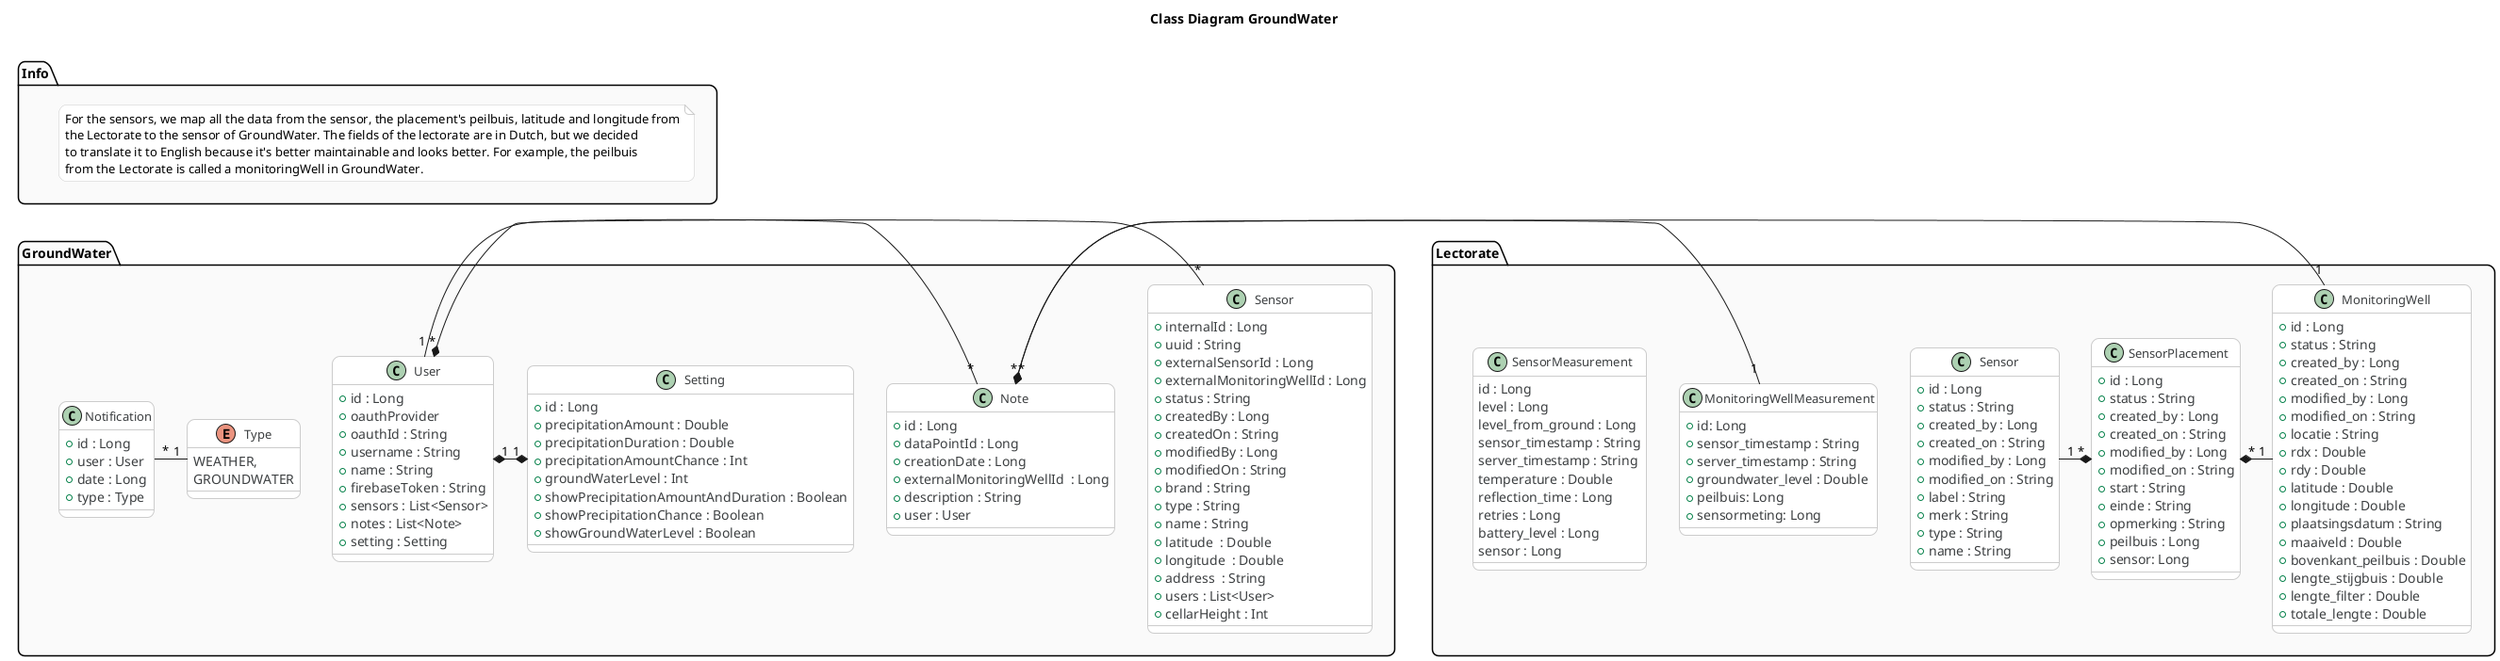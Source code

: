 @startuml

title Class Diagram GroundWater\n
skinparam class {
    BorderColor CCC
    BackgroundColor white
}

skinparam roundCorner 15
skinparam ClassBorderThickness 1
skinparam ClassFontSize 13
skinparam ClassAttributeFontColor #3c3f41
skinparam CircledCharacterRadius 10
skinparam CircledCharacterFontSize 14
skinparam Shadowing false
skinparam NoteBackgroundColor white
skinparam NoteBorderColor #ccc

Package Info #fafafa/fafafa {
}
Package GroundWater #fafafa/fafafa {
}
Package Lectorate #fafafa/fafafa {
}

namespace Info {
	note as testt
		For the sensors, we map all the data from the sensor, the placement's peilbuis, latitude and longitude from
		the Lectorate to the sensor of GroundWater. The fields of the lectorate are in Dutch, but we decided
		to translate it to English because it's better maintainable and looks better. For example, the peilbuis
		from the Lectorate is called a monitoringWell in GroundWater.
	end note
}

namespace GroundWater {
  class GroundWater.Sensor {
	  + internalId : Long
	  + uuid : String
	  + externalSensorId : Long
	  + externalMonitoringWellId : Long
	  + status : String
	  + createdBy : Long
	  + createdOn : String
	  + modifiedBy : Long
	  + modifiedOn : String
	  + brand : String
	  + type : String
	  + name : String
	  + latitude  : Double
	  + longitude  : Double
	  + address  : String
	  + users : List<User>
	  + cellarHeight : Int
  }

  class GroundWater.User {
  	  + id : Long
  	  + oauthProvider
  	  + oauthId : String
  	  + username : String
  	  + name : String
  	  + firebaseToken : String
  	  + sensors : List<Sensor>
  	  + notes : List<Note>
  	  + setting : Setting
  }

  class GroundWater.Note {
	  + id : Long
	  + dataPointId : Long
	  + creationDate : Long
	  + externalMonitoringWellId  : Long
	  + description : String
	  + user : User
  }

  class GroundWater.Setting {
      + id : Long
      + precipitationAmount : Double
      + precipitationDuration : Double
      + precipitationAmountChance : Int
      + groundWaterLevel : Int
      + showPrecipitationAmountAndDuration : Boolean
      + showPrecipitationChance : Boolean
      + showGroundWaterLevel : Boolean
  }

  class GroundWater.Notification {
      + id : Long
      + user : User
      + date : Long
      + type : Type
   }

  enum GroundWater.Type {
    WEATHER,
    GROUNDWATER
  }
}

Info -[hidden]- GroundWater
GroundWater -[hidden]- Lectorate

namespace Lectorate {
	class Lectorate.SensorPlacement {
	  + id : Long
	  + status : String
	  + created_by : Long
	  + created_on : String
	  + modified_by : Long
	  + modified_on : String
	  + start : String
	  + einde : String
	  + opmerking : String
	  + peilbuis : Long
	  + sensor: Long
	}

	class Lectorate.Sensor {
	  + id : Long
      + status : String
      + created_by : Long
      + created_on : String
      + modified_by : Long
      + modified_on : String
      + label : String
      + merk : String
      + type : String
      + name : String
	}

	class Lectorate.MonitoringWell {
	  + id : Long
      + status : String
      + created_by : Long
      + created_on : String
      + modified_by : Long
      + modified_on : String
      + locatie : String
      + rdx : Double
      + rdy : Double
      + latitude : Double
      + longitude : Double
      + plaatsingsdatum : String
      + maaiveld : Double
      + bovenkant_peilbuis : Double
      + lengte_stijgbuis : Double
      + lengte_filter : Double
      + totale_lengte : Double
	}

	class Lectorate.MonitoringWellMeasurement {
	  + id: Long
      + sensor_timestamp : String
      + server_timestamp : String
      + groundwater_level : Double
      + peilbuis: Long
      + sensormeting: Long
    }

    class Lectorate.SensorMeasurement {
    	 id : Long
         level : Long
         level_from_ground : Long
         sensor_timestamp : String
         server_timestamp : String
         temperature : Double
         reflection_time : Long
         retries : Long
         battery_level : Long
         sensor : Long
    }
}


GroundWater.User "*" 	*-r- 	"*" GroundWater.Sensor
Lectorate.SensorPlacement "*" *-l- "1" Lectorate.Sensor
Lectorate.SensorPlacement "*" *-r- "1" Lectorate.MonitoringWell
Lectorate.MonitoringWellMeasurement "1" -r-* "*" GroundWater.Note
Lectorate.MonitoringWell "1" -r-* "*" GroundWater.Note
GroundWater.User "1" *-r-* "1" GroundWater.Setting
GroundWater.Notification "*" -r- "1" GroundWater.Type
GroundWater.User "1" -r- "*" GroundWater.Note

@enduml

